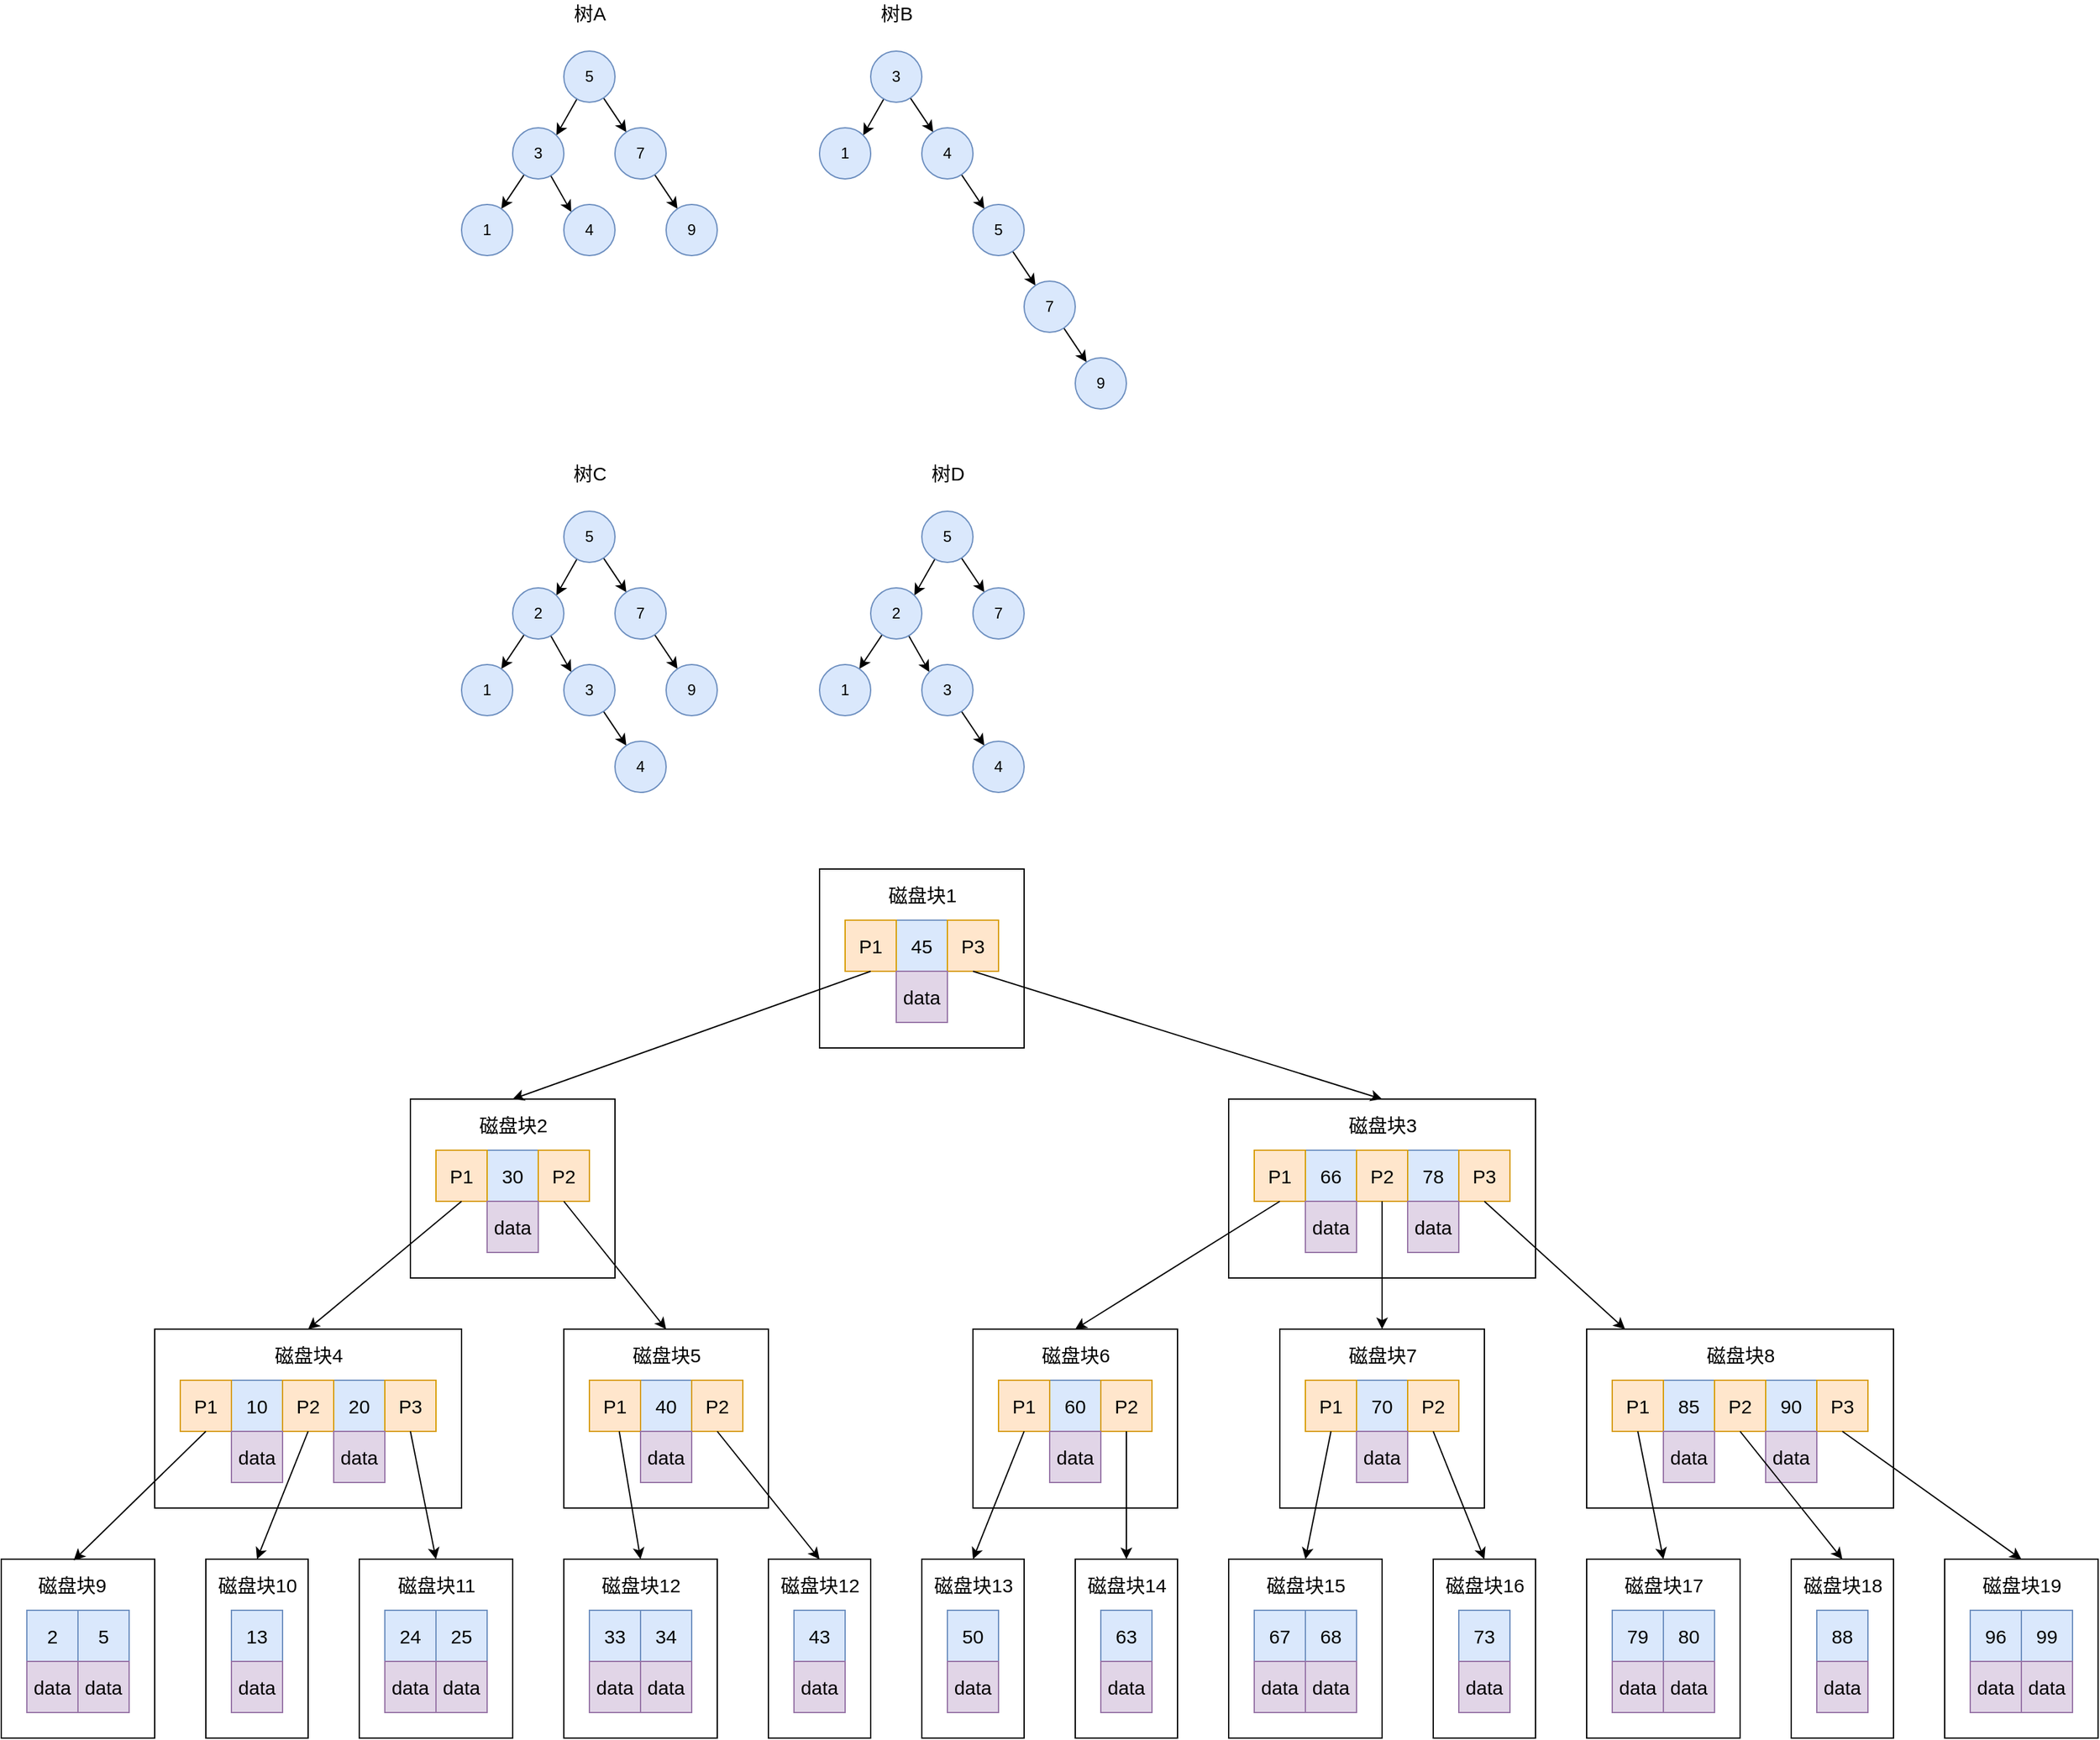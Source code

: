 <mxfile version="19.0.0" type="github">
  <diagram id="R_80vvvkc3iU0kmPE42c" name="Page-1">
    <mxGraphModel dx="2483" dy="781" grid="1" gridSize="10" guides="1" tooltips="1" connect="1" arrows="1" fold="1" page="1" pageScale="1" pageWidth="1000" pageHeight="1000" math="0" shadow="0">
      <root>
        <mxCell id="0" />
        <mxCell id="1" parent="0" />
        <mxCell id="Pf0RHAEw8RVajDY7MxNQ-4" style="rounded=0;orthogonalLoop=1;jettySize=auto;html=1;entryX=1;entryY=0;entryDx=0;entryDy=0;" edge="1" parent="1" source="Pf0RHAEw8RVajDY7MxNQ-1" target="Pf0RHAEw8RVajDY7MxNQ-2">
          <mxGeometry relative="1" as="geometry" />
        </mxCell>
        <mxCell id="Pf0RHAEw8RVajDY7MxNQ-5" style="edgeStyle=none;rounded=0;orthogonalLoop=1;jettySize=auto;html=1;" edge="1" parent="1" source="Pf0RHAEw8RVajDY7MxNQ-1" target="Pf0RHAEw8RVajDY7MxNQ-3">
          <mxGeometry relative="1" as="geometry" />
        </mxCell>
        <mxCell id="Pf0RHAEw8RVajDY7MxNQ-1" value="5" style="ellipse;whiteSpace=wrap;html=1;aspect=fixed;fillColor=#dae8fc;strokeColor=#6c8ebf;" vertex="1" parent="1">
          <mxGeometry x="240" y="120" width="40" height="40" as="geometry" />
        </mxCell>
        <mxCell id="Pf0RHAEw8RVajDY7MxNQ-9" style="edgeStyle=none;rounded=0;orthogonalLoop=1;jettySize=auto;html=1;" edge="1" parent="1" source="Pf0RHAEw8RVajDY7MxNQ-2" target="Pf0RHAEw8RVajDY7MxNQ-6">
          <mxGeometry relative="1" as="geometry" />
        </mxCell>
        <mxCell id="Pf0RHAEw8RVajDY7MxNQ-10" style="edgeStyle=none;rounded=0;orthogonalLoop=1;jettySize=auto;html=1;entryX=0;entryY=0;entryDx=0;entryDy=0;" edge="1" parent="1" source="Pf0RHAEw8RVajDY7MxNQ-2" target="Pf0RHAEw8RVajDY7MxNQ-7">
          <mxGeometry relative="1" as="geometry" />
        </mxCell>
        <mxCell id="Pf0RHAEw8RVajDY7MxNQ-2" value="3" style="ellipse;whiteSpace=wrap;html=1;aspect=fixed;fillColor=#dae8fc;strokeColor=#6c8ebf;" vertex="1" parent="1">
          <mxGeometry x="200" y="180" width="40" height="40" as="geometry" />
        </mxCell>
        <mxCell id="Pf0RHAEw8RVajDY7MxNQ-11" style="edgeStyle=none;rounded=0;orthogonalLoop=1;jettySize=auto;html=1;" edge="1" parent="1" source="Pf0RHAEw8RVajDY7MxNQ-3" target="Pf0RHAEw8RVajDY7MxNQ-8">
          <mxGeometry relative="1" as="geometry" />
        </mxCell>
        <mxCell id="Pf0RHAEw8RVajDY7MxNQ-3" value="7" style="ellipse;whiteSpace=wrap;html=1;aspect=fixed;fillColor=#dae8fc;strokeColor=#6c8ebf;" vertex="1" parent="1">
          <mxGeometry x="280" y="180" width="40" height="40" as="geometry" />
        </mxCell>
        <mxCell id="Pf0RHAEw8RVajDY7MxNQ-6" value="1" style="ellipse;whiteSpace=wrap;html=1;aspect=fixed;fillColor=#dae8fc;strokeColor=#6c8ebf;" vertex="1" parent="1">
          <mxGeometry x="160" y="240" width="40" height="40" as="geometry" />
        </mxCell>
        <mxCell id="Pf0RHAEw8RVajDY7MxNQ-7" value="4" style="ellipse;whiteSpace=wrap;html=1;aspect=fixed;fillColor=#dae8fc;strokeColor=#6c8ebf;" vertex="1" parent="1">
          <mxGeometry x="240" y="240" width="40" height="40" as="geometry" />
        </mxCell>
        <mxCell id="Pf0RHAEw8RVajDY7MxNQ-8" value="9" style="ellipse;whiteSpace=wrap;html=1;aspect=fixed;fillColor=#dae8fc;strokeColor=#6c8ebf;" vertex="1" parent="1">
          <mxGeometry x="320" y="240" width="40" height="40" as="geometry" />
        </mxCell>
        <mxCell id="Pf0RHAEw8RVajDY7MxNQ-12" style="rounded=0;orthogonalLoop=1;jettySize=auto;html=1;entryX=1;entryY=0;entryDx=0;entryDy=0;" edge="1" parent="1" source="Pf0RHAEw8RVajDY7MxNQ-14" target="Pf0RHAEw8RVajDY7MxNQ-17">
          <mxGeometry relative="1" as="geometry" />
        </mxCell>
        <mxCell id="Pf0RHAEw8RVajDY7MxNQ-13" style="edgeStyle=none;rounded=0;orthogonalLoop=1;jettySize=auto;html=1;" edge="1" parent="1" source="Pf0RHAEw8RVajDY7MxNQ-14" target="Pf0RHAEw8RVajDY7MxNQ-19">
          <mxGeometry relative="1" as="geometry" />
        </mxCell>
        <mxCell id="Pf0RHAEw8RVajDY7MxNQ-14" value="3" style="ellipse;whiteSpace=wrap;html=1;aspect=fixed;fillColor=#dae8fc;strokeColor=#6c8ebf;" vertex="1" parent="1">
          <mxGeometry x="480" y="120" width="40" height="40" as="geometry" />
        </mxCell>
        <mxCell id="Pf0RHAEw8RVajDY7MxNQ-17" value="1" style="ellipse;whiteSpace=wrap;html=1;aspect=fixed;fillColor=#dae8fc;strokeColor=#6c8ebf;" vertex="1" parent="1">
          <mxGeometry x="440" y="180" width="40" height="40" as="geometry" />
        </mxCell>
        <mxCell id="Pf0RHAEw8RVajDY7MxNQ-18" style="edgeStyle=none;rounded=0;orthogonalLoop=1;jettySize=auto;html=1;" edge="1" parent="1" source="Pf0RHAEw8RVajDY7MxNQ-19" target="Pf0RHAEw8RVajDY7MxNQ-22">
          <mxGeometry relative="1" as="geometry" />
        </mxCell>
        <mxCell id="Pf0RHAEw8RVajDY7MxNQ-19" value="4" style="ellipse;whiteSpace=wrap;html=1;aspect=fixed;fillColor=#dae8fc;strokeColor=#6c8ebf;" vertex="1" parent="1">
          <mxGeometry x="520" y="180" width="40" height="40" as="geometry" />
        </mxCell>
        <mxCell id="Pf0RHAEw8RVajDY7MxNQ-24" style="edgeStyle=none;rounded=0;orthogonalLoop=1;jettySize=auto;html=1;" edge="1" parent="1" source="Pf0RHAEw8RVajDY7MxNQ-22" target="Pf0RHAEw8RVajDY7MxNQ-23">
          <mxGeometry relative="1" as="geometry" />
        </mxCell>
        <mxCell id="Pf0RHAEw8RVajDY7MxNQ-22" value="5" style="ellipse;whiteSpace=wrap;html=1;aspect=fixed;fillColor=#dae8fc;strokeColor=#6c8ebf;" vertex="1" parent="1">
          <mxGeometry x="560" y="240" width="40" height="40" as="geometry" />
        </mxCell>
        <mxCell id="Pf0RHAEw8RVajDY7MxNQ-28" style="edgeStyle=none;rounded=0;orthogonalLoop=1;jettySize=auto;html=1;fontSize=15;" edge="1" parent="1" source="Pf0RHAEw8RVajDY7MxNQ-23" target="Pf0RHAEw8RVajDY7MxNQ-27">
          <mxGeometry relative="1" as="geometry" />
        </mxCell>
        <mxCell id="Pf0RHAEw8RVajDY7MxNQ-23" value="7" style="ellipse;whiteSpace=wrap;html=1;aspect=fixed;fillColor=#dae8fc;strokeColor=#6c8ebf;" vertex="1" parent="1">
          <mxGeometry x="600" y="300" width="40" height="40" as="geometry" />
        </mxCell>
        <mxCell id="Pf0RHAEw8RVajDY7MxNQ-25" value="树A" style="text;html=1;align=center;verticalAlign=middle;resizable=0;points=[];autosize=1;strokeColor=none;fillColor=none;fontSize=15;" vertex="1" parent="1">
          <mxGeometry x="240" y="80" width="40" height="20" as="geometry" />
        </mxCell>
        <mxCell id="Pf0RHAEw8RVajDY7MxNQ-26" value="树B" style="text;html=1;align=center;verticalAlign=middle;resizable=0;points=[];autosize=1;strokeColor=none;fillColor=none;fontSize=15;" vertex="1" parent="1">
          <mxGeometry x="480" y="80" width="40" height="20" as="geometry" />
        </mxCell>
        <mxCell id="Pf0RHAEw8RVajDY7MxNQ-27" value="9" style="ellipse;whiteSpace=wrap;html=1;aspect=fixed;fillColor=#dae8fc;strokeColor=#6c8ebf;" vertex="1" parent="1">
          <mxGeometry x="640" y="360" width="40" height="40" as="geometry" />
        </mxCell>
        <mxCell id="Pf0RHAEw8RVajDY7MxNQ-29" style="rounded=0;orthogonalLoop=1;jettySize=auto;html=1;entryX=1;entryY=0;entryDx=0;entryDy=0;" edge="1" parent="1" source="Pf0RHAEw8RVajDY7MxNQ-31" target="Pf0RHAEw8RVajDY7MxNQ-34">
          <mxGeometry relative="1" as="geometry" />
        </mxCell>
        <mxCell id="Pf0RHAEw8RVajDY7MxNQ-30" style="edgeStyle=none;rounded=0;orthogonalLoop=1;jettySize=auto;html=1;" edge="1" parent="1" source="Pf0RHAEw8RVajDY7MxNQ-31" target="Pf0RHAEw8RVajDY7MxNQ-36">
          <mxGeometry relative="1" as="geometry" />
        </mxCell>
        <mxCell id="Pf0RHAEw8RVajDY7MxNQ-31" value="5" style="ellipse;whiteSpace=wrap;html=1;aspect=fixed;fillColor=#dae8fc;strokeColor=#6c8ebf;" vertex="1" parent="1">
          <mxGeometry x="240" y="480" width="40" height="40" as="geometry" />
        </mxCell>
        <mxCell id="Pf0RHAEw8RVajDY7MxNQ-32" style="edgeStyle=none;rounded=0;orthogonalLoop=1;jettySize=auto;html=1;" edge="1" parent="1" source="Pf0RHAEw8RVajDY7MxNQ-34" target="Pf0RHAEw8RVajDY7MxNQ-37">
          <mxGeometry relative="1" as="geometry" />
        </mxCell>
        <mxCell id="Pf0RHAEw8RVajDY7MxNQ-33" style="edgeStyle=none;rounded=0;orthogonalLoop=1;jettySize=auto;html=1;entryX=0;entryY=0;entryDx=0;entryDy=0;" edge="1" parent="1" source="Pf0RHAEw8RVajDY7MxNQ-34" target="Pf0RHAEw8RVajDY7MxNQ-38">
          <mxGeometry relative="1" as="geometry" />
        </mxCell>
        <mxCell id="Pf0RHAEw8RVajDY7MxNQ-34" value="2" style="ellipse;whiteSpace=wrap;html=1;aspect=fixed;fillColor=#dae8fc;strokeColor=#6c8ebf;" vertex="1" parent="1">
          <mxGeometry x="200" y="540" width="40" height="40" as="geometry" />
        </mxCell>
        <mxCell id="Pf0RHAEw8RVajDY7MxNQ-35" style="edgeStyle=none;rounded=0;orthogonalLoop=1;jettySize=auto;html=1;" edge="1" parent="1" source="Pf0RHAEw8RVajDY7MxNQ-36" target="Pf0RHAEw8RVajDY7MxNQ-39">
          <mxGeometry relative="1" as="geometry" />
        </mxCell>
        <mxCell id="Pf0RHAEw8RVajDY7MxNQ-36" value="7" style="ellipse;whiteSpace=wrap;html=1;aspect=fixed;fillColor=#dae8fc;strokeColor=#6c8ebf;" vertex="1" parent="1">
          <mxGeometry x="280" y="540" width="40" height="40" as="geometry" />
        </mxCell>
        <mxCell id="Pf0RHAEw8RVajDY7MxNQ-37" value="1" style="ellipse;whiteSpace=wrap;html=1;aspect=fixed;fillColor=#dae8fc;strokeColor=#6c8ebf;" vertex="1" parent="1">
          <mxGeometry x="160" y="600" width="40" height="40" as="geometry" />
        </mxCell>
        <mxCell id="Pf0RHAEw8RVajDY7MxNQ-42" style="edgeStyle=none;rounded=0;orthogonalLoop=1;jettySize=auto;html=1;fontSize=15;" edge="1" parent="1" source="Pf0RHAEw8RVajDY7MxNQ-38" target="Pf0RHAEw8RVajDY7MxNQ-41">
          <mxGeometry relative="1" as="geometry" />
        </mxCell>
        <mxCell id="Pf0RHAEw8RVajDY7MxNQ-38" value="3" style="ellipse;whiteSpace=wrap;html=1;aspect=fixed;fillColor=#dae8fc;strokeColor=#6c8ebf;" vertex="1" parent="1">
          <mxGeometry x="240" y="600" width="40" height="40" as="geometry" />
        </mxCell>
        <mxCell id="Pf0RHAEw8RVajDY7MxNQ-39" value="9" style="ellipse;whiteSpace=wrap;html=1;aspect=fixed;fillColor=#dae8fc;strokeColor=#6c8ebf;" vertex="1" parent="1">
          <mxGeometry x="320" y="600" width="40" height="40" as="geometry" />
        </mxCell>
        <mxCell id="Pf0RHAEw8RVajDY7MxNQ-40" value="树C" style="text;html=1;align=center;verticalAlign=middle;resizable=0;points=[];autosize=1;strokeColor=none;fillColor=none;fontSize=15;" vertex="1" parent="1">
          <mxGeometry x="240" y="440" width="40" height="20" as="geometry" />
        </mxCell>
        <mxCell id="Pf0RHAEw8RVajDY7MxNQ-41" value="4" style="ellipse;whiteSpace=wrap;html=1;aspect=fixed;fillColor=#dae8fc;strokeColor=#6c8ebf;" vertex="1" parent="1">
          <mxGeometry x="280" y="660" width="40" height="40" as="geometry" />
        </mxCell>
        <mxCell id="Pf0RHAEw8RVajDY7MxNQ-43" style="rounded=0;orthogonalLoop=1;jettySize=auto;html=1;entryX=1;entryY=0;entryDx=0;entryDy=0;" edge="1" parent="1" source="Pf0RHAEw8RVajDY7MxNQ-45" target="Pf0RHAEw8RVajDY7MxNQ-48">
          <mxGeometry relative="1" as="geometry" />
        </mxCell>
        <mxCell id="Pf0RHAEw8RVajDY7MxNQ-44" style="edgeStyle=none;rounded=0;orthogonalLoop=1;jettySize=auto;html=1;" edge="1" parent="1" source="Pf0RHAEw8RVajDY7MxNQ-45" target="Pf0RHAEw8RVajDY7MxNQ-50">
          <mxGeometry relative="1" as="geometry" />
        </mxCell>
        <mxCell id="Pf0RHAEw8RVajDY7MxNQ-45" value="5" style="ellipse;whiteSpace=wrap;html=1;aspect=fixed;fillColor=#dae8fc;strokeColor=#6c8ebf;" vertex="1" parent="1">
          <mxGeometry x="520" y="480" width="40" height="40" as="geometry" />
        </mxCell>
        <mxCell id="Pf0RHAEw8RVajDY7MxNQ-46" style="edgeStyle=none;rounded=0;orthogonalLoop=1;jettySize=auto;html=1;" edge="1" parent="1" source="Pf0RHAEw8RVajDY7MxNQ-48" target="Pf0RHAEw8RVajDY7MxNQ-51">
          <mxGeometry relative="1" as="geometry" />
        </mxCell>
        <mxCell id="Pf0RHAEw8RVajDY7MxNQ-47" style="edgeStyle=none;rounded=0;orthogonalLoop=1;jettySize=auto;html=1;entryX=0;entryY=0;entryDx=0;entryDy=0;" edge="1" parent="1" source="Pf0RHAEw8RVajDY7MxNQ-48" target="Pf0RHAEw8RVajDY7MxNQ-53">
          <mxGeometry relative="1" as="geometry" />
        </mxCell>
        <mxCell id="Pf0RHAEw8RVajDY7MxNQ-48" value="2" style="ellipse;whiteSpace=wrap;html=1;aspect=fixed;fillColor=#dae8fc;strokeColor=#6c8ebf;" vertex="1" parent="1">
          <mxGeometry x="480" y="540" width="40" height="40" as="geometry" />
        </mxCell>
        <mxCell id="Pf0RHAEw8RVajDY7MxNQ-50" value="7" style="ellipse;whiteSpace=wrap;html=1;aspect=fixed;fillColor=#dae8fc;strokeColor=#6c8ebf;" vertex="1" parent="1">
          <mxGeometry x="560" y="540" width="40" height="40" as="geometry" />
        </mxCell>
        <mxCell id="Pf0RHAEw8RVajDY7MxNQ-51" value="1" style="ellipse;whiteSpace=wrap;html=1;aspect=fixed;fillColor=#dae8fc;strokeColor=#6c8ebf;" vertex="1" parent="1">
          <mxGeometry x="440" y="600" width="40" height="40" as="geometry" />
        </mxCell>
        <mxCell id="Pf0RHAEw8RVajDY7MxNQ-52" style="edgeStyle=none;rounded=0;orthogonalLoop=1;jettySize=auto;html=1;fontSize=15;" edge="1" parent="1" source="Pf0RHAEw8RVajDY7MxNQ-53" target="Pf0RHAEw8RVajDY7MxNQ-56">
          <mxGeometry relative="1" as="geometry" />
        </mxCell>
        <mxCell id="Pf0RHAEw8RVajDY7MxNQ-53" value="3" style="ellipse;whiteSpace=wrap;html=1;aspect=fixed;fillColor=#dae8fc;strokeColor=#6c8ebf;" vertex="1" parent="1">
          <mxGeometry x="520" y="600" width="40" height="40" as="geometry" />
        </mxCell>
        <mxCell id="Pf0RHAEw8RVajDY7MxNQ-55" value="树D" style="text;html=1;align=center;verticalAlign=middle;resizable=0;points=[];autosize=1;strokeColor=none;fillColor=none;fontSize=15;" vertex="1" parent="1">
          <mxGeometry x="520" y="440" width="40" height="20" as="geometry" />
        </mxCell>
        <mxCell id="Pf0RHAEw8RVajDY7MxNQ-56" value="4" style="ellipse;whiteSpace=wrap;html=1;aspect=fixed;fillColor=#dae8fc;strokeColor=#6c8ebf;" vertex="1" parent="1">
          <mxGeometry x="560" y="660" width="40" height="40" as="geometry" />
        </mxCell>
        <mxCell id="Pf0RHAEw8RVajDY7MxNQ-81" value="" style="group" vertex="1" connectable="0" parent="1">
          <mxGeometry x="760" y="940" width="240" height="140" as="geometry" />
        </mxCell>
        <mxCell id="Pf0RHAEw8RVajDY7MxNQ-82" value="" style="rounded=0;whiteSpace=wrap;html=1;fontSize=15;" vertex="1" parent="Pf0RHAEw8RVajDY7MxNQ-81">
          <mxGeometry width="240" height="140" as="geometry" />
        </mxCell>
        <mxCell id="Pf0RHAEw8RVajDY7MxNQ-83" value="" style="rounded=0;whiteSpace=wrap;html=1;fontSize=15;" vertex="1" parent="Pf0RHAEw8RVajDY7MxNQ-81">
          <mxGeometry x="20" y="40" width="40" height="40" as="geometry" />
        </mxCell>
        <mxCell id="Pf0RHAEw8RVajDY7MxNQ-84" value="66" style="rounded=0;whiteSpace=wrap;html=1;fontSize=15;fillColor=#dae8fc;strokeColor=#6c8ebf;" vertex="1" parent="Pf0RHAEw8RVajDY7MxNQ-81">
          <mxGeometry x="60" y="40" width="40" height="40" as="geometry" />
        </mxCell>
        <mxCell id="Pf0RHAEw8RVajDY7MxNQ-85" value="" style="rounded=0;whiteSpace=wrap;html=1;fontSize=15;" vertex="1" parent="Pf0RHAEw8RVajDY7MxNQ-81">
          <mxGeometry x="100" y="40" width="40" height="40" as="geometry" />
        </mxCell>
        <mxCell id="Pf0RHAEw8RVajDY7MxNQ-86" value="78" style="rounded=0;whiteSpace=wrap;html=1;fontSize=15;fillColor=#dae8fc;strokeColor=#6c8ebf;" vertex="1" parent="Pf0RHAEw8RVajDY7MxNQ-81">
          <mxGeometry x="140" y="40" width="40" height="40" as="geometry" />
        </mxCell>
        <mxCell id="Pf0RHAEw8RVajDY7MxNQ-87" value="P3" style="rounded=0;whiteSpace=wrap;html=1;fontSize=15;fillColor=#ffe6cc;strokeColor=#d79b00;" vertex="1" parent="Pf0RHAEw8RVajDY7MxNQ-81">
          <mxGeometry x="180" y="40" width="40" height="40" as="geometry" />
        </mxCell>
        <mxCell id="Pf0RHAEw8RVajDY7MxNQ-88" value="P1" style="rounded=0;whiteSpace=wrap;html=1;fontSize=15;fillColor=#ffe6cc;strokeColor=#d79b00;" vertex="1" parent="Pf0RHAEw8RVajDY7MxNQ-81">
          <mxGeometry x="20" y="40" width="40" height="40" as="geometry" />
        </mxCell>
        <mxCell id="Pf0RHAEw8RVajDY7MxNQ-89" value="P2" style="rounded=0;whiteSpace=wrap;html=1;fontSize=15;fillColor=#ffe6cc;strokeColor=#d79b00;" vertex="1" parent="Pf0RHAEw8RVajDY7MxNQ-81">
          <mxGeometry x="100" y="40" width="40" height="40" as="geometry" />
        </mxCell>
        <mxCell id="Pf0RHAEw8RVajDY7MxNQ-90" value="data" style="rounded=0;whiteSpace=wrap;html=1;fontSize=15;fillColor=#e1d5e7;strokeColor=#9673a6;" vertex="1" parent="Pf0RHAEw8RVajDY7MxNQ-81">
          <mxGeometry x="140" y="80" width="40" height="40" as="geometry" />
        </mxCell>
        <mxCell id="Pf0RHAEw8RVajDY7MxNQ-91" value="data" style="rounded=0;whiteSpace=wrap;html=1;fontSize=15;fillColor=#e1d5e7;strokeColor=#9673a6;" vertex="1" parent="Pf0RHAEw8RVajDY7MxNQ-81">
          <mxGeometry x="60" y="80" width="40" height="40" as="geometry" />
        </mxCell>
        <mxCell id="Pf0RHAEw8RVajDY7MxNQ-92" value="磁盘块3" style="text;html=1;align=center;verticalAlign=middle;resizable=0;points=[];autosize=1;strokeColor=none;fillColor=none;fontSize=15;" vertex="1" parent="Pf0RHAEw8RVajDY7MxNQ-81">
          <mxGeometry x="85" y="10" width="70" height="20" as="geometry" />
        </mxCell>
        <mxCell id="Pf0RHAEw8RVajDY7MxNQ-95" value="" style="group" vertex="1" connectable="0" parent="1">
          <mxGeometry x="120" y="940" width="160" height="140" as="geometry" />
        </mxCell>
        <mxCell id="Pf0RHAEw8RVajDY7MxNQ-70" value="" style="rounded=0;whiteSpace=wrap;html=1;fontSize=15;" vertex="1" parent="Pf0RHAEw8RVajDY7MxNQ-95">
          <mxGeometry width="160" height="140" as="geometry" />
        </mxCell>
        <mxCell id="Pf0RHAEw8RVajDY7MxNQ-71" value="" style="rounded=0;whiteSpace=wrap;html=1;fontSize=15;" vertex="1" parent="Pf0RHAEw8RVajDY7MxNQ-95">
          <mxGeometry x="20" y="40" width="40" height="40" as="geometry" />
        </mxCell>
        <mxCell id="Pf0RHAEw8RVajDY7MxNQ-72" value="30" style="rounded=0;whiteSpace=wrap;html=1;fontSize=15;fillColor=#dae8fc;strokeColor=#6c8ebf;" vertex="1" parent="Pf0RHAEw8RVajDY7MxNQ-95">
          <mxGeometry x="60" y="40" width="40" height="40" as="geometry" />
        </mxCell>
        <mxCell id="Pf0RHAEw8RVajDY7MxNQ-73" value="" style="rounded=0;whiteSpace=wrap;html=1;fontSize=15;" vertex="1" parent="Pf0RHAEw8RVajDY7MxNQ-95">
          <mxGeometry x="100" y="40" width="40" height="40" as="geometry" />
        </mxCell>
        <mxCell id="Pf0RHAEw8RVajDY7MxNQ-76" value="P1" style="rounded=0;whiteSpace=wrap;html=1;fontSize=15;fillColor=#ffe6cc;strokeColor=#d79b00;" vertex="1" parent="Pf0RHAEw8RVajDY7MxNQ-95">
          <mxGeometry x="20" y="40" width="40" height="40" as="geometry" />
        </mxCell>
        <mxCell id="Pf0RHAEw8RVajDY7MxNQ-77" value="P2" style="rounded=0;whiteSpace=wrap;html=1;fontSize=15;fillColor=#ffe6cc;strokeColor=#d79b00;" vertex="1" parent="Pf0RHAEw8RVajDY7MxNQ-95">
          <mxGeometry x="100" y="40" width="40" height="40" as="geometry" />
        </mxCell>
        <mxCell id="Pf0RHAEw8RVajDY7MxNQ-79" value="data" style="rounded=0;whiteSpace=wrap;html=1;fontSize=15;fillColor=#e1d5e7;strokeColor=#9673a6;" vertex="1" parent="Pf0RHAEw8RVajDY7MxNQ-95">
          <mxGeometry x="60" y="80" width="40" height="40" as="geometry" />
        </mxCell>
        <mxCell id="Pf0RHAEw8RVajDY7MxNQ-80" value="磁盘块2" style="text;html=1;align=center;verticalAlign=middle;resizable=0;points=[];autosize=1;strokeColor=none;fillColor=none;fontSize=15;" vertex="1" parent="Pf0RHAEw8RVajDY7MxNQ-95">
          <mxGeometry x="45" y="10" width="70" height="20" as="geometry" />
        </mxCell>
        <mxCell id="Pf0RHAEw8RVajDY7MxNQ-96" value="" style="group" vertex="1" connectable="0" parent="1">
          <mxGeometry x="-80" y="1120" width="240" height="140" as="geometry" />
        </mxCell>
        <mxCell id="Pf0RHAEw8RVajDY7MxNQ-97" value="" style="rounded=0;whiteSpace=wrap;html=1;fontSize=15;" vertex="1" parent="Pf0RHAEw8RVajDY7MxNQ-96">
          <mxGeometry width="240" height="140" as="geometry" />
        </mxCell>
        <mxCell id="Pf0RHAEw8RVajDY7MxNQ-98" value="" style="rounded=0;whiteSpace=wrap;html=1;fontSize=15;" vertex="1" parent="Pf0RHAEw8RVajDY7MxNQ-96">
          <mxGeometry x="20" y="40" width="40" height="40" as="geometry" />
        </mxCell>
        <mxCell id="Pf0RHAEw8RVajDY7MxNQ-99" value="10" style="rounded=0;whiteSpace=wrap;html=1;fontSize=15;fillColor=#dae8fc;strokeColor=#6c8ebf;" vertex="1" parent="Pf0RHAEw8RVajDY7MxNQ-96">
          <mxGeometry x="60" y="40" width="40" height="40" as="geometry" />
        </mxCell>
        <mxCell id="Pf0RHAEw8RVajDY7MxNQ-100" value="" style="rounded=0;whiteSpace=wrap;html=1;fontSize=15;" vertex="1" parent="Pf0RHAEw8RVajDY7MxNQ-96">
          <mxGeometry x="100" y="40" width="40" height="40" as="geometry" />
        </mxCell>
        <mxCell id="Pf0RHAEw8RVajDY7MxNQ-101" value="20" style="rounded=0;whiteSpace=wrap;html=1;fontSize=15;fillColor=#dae8fc;strokeColor=#6c8ebf;" vertex="1" parent="Pf0RHAEw8RVajDY7MxNQ-96">
          <mxGeometry x="140" y="40" width="40" height="40" as="geometry" />
        </mxCell>
        <mxCell id="Pf0RHAEw8RVajDY7MxNQ-102" value="P3" style="rounded=0;whiteSpace=wrap;html=1;fontSize=15;fillColor=#ffe6cc;strokeColor=#d79b00;" vertex="1" parent="Pf0RHAEw8RVajDY7MxNQ-96">
          <mxGeometry x="180" y="40" width="40" height="40" as="geometry" />
        </mxCell>
        <mxCell id="Pf0RHAEw8RVajDY7MxNQ-103" value="P1" style="rounded=0;whiteSpace=wrap;html=1;fontSize=15;fillColor=#ffe6cc;strokeColor=#d79b00;" vertex="1" parent="Pf0RHAEw8RVajDY7MxNQ-96">
          <mxGeometry x="20" y="40" width="40" height="40" as="geometry" />
        </mxCell>
        <mxCell id="Pf0RHAEw8RVajDY7MxNQ-104" value="P2" style="rounded=0;whiteSpace=wrap;html=1;fontSize=15;fillColor=#ffe6cc;strokeColor=#d79b00;" vertex="1" parent="Pf0RHAEw8RVajDY7MxNQ-96">
          <mxGeometry x="100" y="40" width="40" height="40" as="geometry" />
        </mxCell>
        <mxCell id="Pf0RHAEw8RVajDY7MxNQ-105" value="data" style="rounded=0;whiteSpace=wrap;html=1;fontSize=15;fillColor=#e1d5e7;strokeColor=#9673a6;" vertex="1" parent="Pf0RHAEw8RVajDY7MxNQ-96">
          <mxGeometry x="140" y="80" width="40" height="40" as="geometry" />
        </mxCell>
        <mxCell id="Pf0RHAEw8RVajDY7MxNQ-106" value="data" style="rounded=0;whiteSpace=wrap;html=1;fontSize=15;fillColor=#e1d5e7;strokeColor=#9673a6;" vertex="1" parent="Pf0RHAEw8RVajDY7MxNQ-96">
          <mxGeometry x="60" y="80" width="40" height="40" as="geometry" />
        </mxCell>
        <mxCell id="Pf0RHAEw8RVajDY7MxNQ-107" value="磁盘块4" style="text;html=1;align=center;verticalAlign=middle;resizable=0;points=[];autosize=1;strokeColor=none;fillColor=none;fontSize=15;" vertex="1" parent="Pf0RHAEw8RVajDY7MxNQ-96">
          <mxGeometry x="85" y="10" width="70" height="20" as="geometry" />
        </mxCell>
        <mxCell id="Pf0RHAEw8RVajDY7MxNQ-108" style="edgeStyle=none;rounded=0;orthogonalLoop=1;jettySize=auto;html=1;entryX=0.5;entryY=0;entryDx=0;entryDy=0;fontSize=15;exitX=0.5;exitY=1;exitDx=0;exitDy=0;" edge="1" parent="1" source="Pf0RHAEw8RVajDY7MxNQ-76" target="Pf0RHAEw8RVajDY7MxNQ-97">
          <mxGeometry relative="1" as="geometry" />
        </mxCell>
        <mxCell id="Pf0RHAEw8RVajDY7MxNQ-109" value="" style="group" vertex="1" connectable="0" parent="1">
          <mxGeometry x="240" y="1120" width="160" height="140" as="geometry" />
        </mxCell>
        <mxCell id="Pf0RHAEw8RVajDY7MxNQ-110" value="" style="rounded=0;whiteSpace=wrap;html=1;fontSize=15;" vertex="1" parent="Pf0RHAEw8RVajDY7MxNQ-109">
          <mxGeometry width="160" height="140" as="geometry" />
        </mxCell>
        <mxCell id="Pf0RHAEw8RVajDY7MxNQ-111" value="" style="rounded=0;whiteSpace=wrap;html=1;fontSize=15;" vertex="1" parent="Pf0RHAEw8RVajDY7MxNQ-109">
          <mxGeometry x="20" y="40" width="40" height="40" as="geometry" />
        </mxCell>
        <mxCell id="Pf0RHAEw8RVajDY7MxNQ-112" value="40" style="rounded=0;whiteSpace=wrap;html=1;fontSize=15;fillColor=#dae8fc;strokeColor=#6c8ebf;" vertex="1" parent="Pf0RHAEw8RVajDY7MxNQ-109">
          <mxGeometry x="60" y="40" width="40" height="40" as="geometry" />
        </mxCell>
        <mxCell id="Pf0RHAEw8RVajDY7MxNQ-113" value="" style="rounded=0;whiteSpace=wrap;html=1;fontSize=15;" vertex="1" parent="Pf0RHAEw8RVajDY7MxNQ-109">
          <mxGeometry x="100" y="40" width="40" height="40" as="geometry" />
        </mxCell>
        <mxCell id="Pf0RHAEw8RVajDY7MxNQ-114" value="P1" style="rounded=0;whiteSpace=wrap;html=1;fontSize=15;fillColor=#ffe6cc;strokeColor=#d79b00;" vertex="1" parent="Pf0RHAEw8RVajDY7MxNQ-109">
          <mxGeometry x="20" y="40" width="40" height="40" as="geometry" />
        </mxCell>
        <mxCell id="Pf0RHAEw8RVajDY7MxNQ-115" value="P2" style="rounded=0;whiteSpace=wrap;html=1;fontSize=15;fillColor=#ffe6cc;strokeColor=#d79b00;" vertex="1" parent="Pf0RHAEw8RVajDY7MxNQ-109">
          <mxGeometry x="100" y="40" width="40" height="40" as="geometry" />
        </mxCell>
        <mxCell id="Pf0RHAEw8RVajDY7MxNQ-116" value="data" style="rounded=0;whiteSpace=wrap;html=1;fontSize=15;fillColor=#e1d5e7;strokeColor=#9673a6;" vertex="1" parent="Pf0RHAEw8RVajDY7MxNQ-109">
          <mxGeometry x="60" y="80" width="40" height="40" as="geometry" />
        </mxCell>
        <mxCell id="Pf0RHAEw8RVajDY7MxNQ-117" value="磁盘块5" style="text;html=1;align=center;verticalAlign=middle;resizable=0;points=[];autosize=1;strokeColor=none;fillColor=none;fontSize=15;" vertex="1" parent="Pf0RHAEw8RVajDY7MxNQ-109">
          <mxGeometry x="45" y="10" width="70" height="20" as="geometry" />
        </mxCell>
        <mxCell id="Pf0RHAEw8RVajDY7MxNQ-118" style="edgeStyle=none;rounded=0;orthogonalLoop=1;jettySize=auto;html=1;entryX=0.5;entryY=0;entryDx=0;entryDy=0;fontSize=15;exitX=0.5;exitY=1;exitDx=0;exitDy=0;" edge="1" parent="1" source="Pf0RHAEw8RVajDY7MxNQ-77" target="Pf0RHAEw8RVajDY7MxNQ-110">
          <mxGeometry relative="1" as="geometry" />
        </mxCell>
        <mxCell id="Pf0RHAEw8RVajDY7MxNQ-139" value="" style="group" vertex="1" connectable="0" parent="1">
          <mxGeometry x="-40" y="1300" width="80" height="140" as="geometry" />
        </mxCell>
        <mxCell id="Pf0RHAEw8RVajDY7MxNQ-129" value="" style="rounded=0;whiteSpace=wrap;html=1;fontSize=15;" vertex="1" parent="Pf0RHAEw8RVajDY7MxNQ-139">
          <mxGeometry width="80" height="140" as="geometry" />
        </mxCell>
        <mxCell id="Pf0RHAEw8RVajDY7MxNQ-131" value="13" style="rounded=0;whiteSpace=wrap;html=1;fontSize=15;fillColor=#dae8fc;strokeColor=#6c8ebf;" vertex="1" parent="Pf0RHAEw8RVajDY7MxNQ-139">
          <mxGeometry x="20" y="40" width="40" height="40" as="geometry" />
        </mxCell>
        <mxCell id="Pf0RHAEw8RVajDY7MxNQ-135" value="data" style="rounded=0;whiteSpace=wrap;html=1;fontSize=15;fillColor=#e1d5e7;strokeColor=#9673a6;" vertex="1" parent="Pf0RHAEw8RVajDY7MxNQ-139">
          <mxGeometry x="20" y="80" width="40" height="40" as="geometry" />
        </mxCell>
        <mxCell id="Pf0RHAEw8RVajDY7MxNQ-136" value="磁盘块10" style="text;html=1;align=center;verticalAlign=middle;resizable=0;points=[];autosize=1;strokeColor=none;fillColor=none;fontSize=15;" vertex="1" parent="Pf0RHAEw8RVajDY7MxNQ-139">
          <mxGeometry y="10" width="80" height="20" as="geometry" />
        </mxCell>
        <mxCell id="Pf0RHAEw8RVajDY7MxNQ-140" value="" style="group" vertex="1" connectable="0" parent="1">
          <mxGeometry x="-200" y="1300" width="120" height="140" as="geometry" />
        </mxCell>
        <mxCell id="Pf0RHAEw8RVajDY7MxNQ-120" value="" style="rounded=0;whiteSpace=wrap;html=1;fontSize=15;" vertex="1" parent="Pf0RHAEw8RVajDY7MxNQ-140">
          <mxGeometry width="120" height="140" as="geometry" />
        </mxCell>
        <mxCell id="Pf0RHAEw8RVajDY7MxNQ-122" value="2" style="rounded=0;whiteSpace=wrap;html=1;fontSize=15;fillColor=#dae8fc;strokeColor=#6c8ebf;" vertex="1" parent="Pf0RHAEw8RVajDY7MxNQ-140">
          <mxGeometry x="20" y="40" width="40" height="40" as="geometry" />
        </mxCell>
        <mxCell id="Pf0RHAEw8RVajDY7MxNQ-126" value="data" style="rounded=0;whiteSpace=wrap;html=1;fontSize=15;fillColor=#e1d5e7;strokeColor=#9673a6;" vertex="1" parent="Pf0RHAEw8RVajDY7MxNQ-140">
          <mxGeometry x="20" y="80" width="40" height="40" as="geometry" />
        </mxCell>
        <mxCell id="Pf0RHAEw8RVajDY7MxNQ-127" value="磁盘块9" style="text;html=1;align=center;verticalAlign=middle;resizable=0;points=[];autosize=1;strokeColor=none;fillColor=none;fontSize=15;" vertex="1" parent="Pf0RHAEw8RVajDY7MxNQ-140">
          <mxGeometry x="20" y="10" width="70" height="20" as="geometry" />
        </mxCell>
        <mxCell id="Pf0RHAEw8RVajDY7MxNQ-137" value="5" style="rounded=0;whiteSpace=wrap;html=1;fontSize=15;fillColor=#dae8fc;strokeColor=#6c8ebf;" vertex="1" parent="Pf0RHAEw8RVajDY7MxNQ-140">
          <mxGeometry x="60" y="40" width="40" height="40" as="geometry" />
        </mxCell>
        <mxCell id="Pf0RHAEw8RVajDY7MxNQ-138" value="data" style="rounded=0;whiteSpace=wrap;html=1;fontSize=15;fillColor=#e1d5e7;strokeColor=#9673a6;" vertex="1" parent="Pf0RHAEw8RVajDY7MxNQ-140">
          <mxGeometry x="60" y="80" width="40" height="40" as="geometry" />
        </mxCell>
        <mxCell id="Pf0RHAEw8RVajDY7MxNQ-141" style="edgeStyle=none;rounded=0;orthogonalLoop=1;jettySize=auto;html=1;entryX=0.472;entryY=0.007;entryDx=0;entryDy=0;entryPerimeter=0;fontSize=15;exitX=0.5;exitY=1;exitDx=0;exitDy=0;" edge="1" parent="1" source="Pf0RHAEw8RVajDY7MxNQ-103" target="Pf0RHAEw8RVajDY7MxNQ-120">
          <mxGeometry relative="1" as="geometry" />
        </mxCell>
        <mxCell id="Pf0RHAEw8RVajDY7MxNQ-149" style="edgeStyle=none;rounded=0;orthogonalLoop=1;jettySize=auto;html=1;entryX=0.5;entryY=0;entryDx=0;entryDy=0;fontSize=15;exitX=0.5;exitY=1;exitDx=0;exitDy=0;" edge="1" parent="1" source="Pf0RHAEw8RVajDY7MxNQ-104" target="Pf0RHAEw8RVajDY7MxNQ-129">
          <mxGeometry relative="1" as="geometry" />
        </mxCell>
        <mxCell id="Pf0RHAEw8RVajDY7MxNQ-150" style="edgeStyle=none;rounded=0;orthogonalLoop=1;jettySize=auto;html=1;entryX=0.5;entryY=0;entryDx=0;entryDy=0;fontSize=15;exitX=0.5;exitY=1;exitDx=0;exitDy=0;" edge="1" parent="1" source="Pf0RHAEw8RVajDY7MxNQ-102" target="Pf0RHAEw8RVajDY7MxNQ-159">
          <mxGeometry relative="1" as="geometry">
            <mxPoint x="120" y="1200" as="sourcePoint" />
            <mxPoint x="120" y="1300" as="targetPoint" />
          </mxGeometry>
        </mxCell>
        <mxCell id="Pf0RHAEw8RVajDY7MxNQ-151" value="" style="group" vertex="1" connectable="0" parent="1">
          <mxGeometry x="240" y="1300" width="120" height="140" as="geometry" />
        </mxCell>
        <mxCell id="Pf0RHAEw8RVajDY7MxNQ-152" value="" style="rounded=0;whiteSpace=wrap;html=1;fontSize=15;" vertex="1" parent="Pf0RHAEw8RVajDY7MxNQ-151">
          <mxGeometry width="120" height="140" as="geometry" />
        </mxCell>
        <mxCell id="Pf0RHAEw8RVajDY7MxNQ-153" value="33" style="rounded=0;whiteSpace=wrap;html=1;fontSize=15;fillColor=#dae8fc;strokeColor=#6c8ebf;" vertex="1" parent="Pf0RHAEw8RVajDY7MxNQ-151">
          <mxGeometry x="20" y="40" width="40" height="40" as="geometry" />
        </mxCell>
        <mxCell id="Pf0RHAEw8RVajDY7MxNQ-154" value="data" style="rounded=0;whiteSpace=wrap;html=1;fontSize=15;fillColor=#e1d5e7;strokeColor=#9673a6;" vertex="1" parent="Pf0RHAEw8RVajDY7MxNQ-151">
          <mxGeometry x="20" y="80" width="40" height="40" as="geometry" />
        </mxCell>
        <mxCell id="Pf0RHAEw8RVajDY7MxNQ-155" value="磁盘块12" style="text;html=1;align=center;verticalAlign=middle;resizable=0;points=[];autosize=1;strokeColor=none;fillColor=none;fontSize=15;" vertex="1" parent="Pf0RHAEw8RVajDY7MxNQ-151">
          <mxGeometry x="20" y="10" width="80" height="20" as="geometry" />
        </mxCell>
        <mxCell id="Pf0RHAEw8RVajDY7MxNQ-156" value="34" style="rounded=0;whiteSpace=wrap;html=1;fontSize=15;fillColor=#dae8fc;strokeColor=#6c8ebf;" vertex="1" parent="Pf0RHAEw8RVajDY7MxNQ-151">
          <mxGeometry x="60" y="40" width="40" height="40" as="geometry" />
        </mxCell>
        <mxCell id="Pf0RHAEw8RVajDY7MxNQ-157" value="data" style="rounded=0;whiteSpace=wrap;html=1;fontSize=15;fillColor=#e1d5e7;strokeColor=#9673a6;" vertex="1" parent="Pf0RHAEw8RVajDY7MxNQ-151">
          <mxGeometry x="60" y="80" width="40" height="40" as="geometry" />
        </mxCell>
        <mxCell id="Pf0RHAEw8RVajDY7MxNQ-158" value="" style="group" vertex="1" connectable="0" parent="1">
          <mxGeometry x="80" y="1300" width="120" height="140" as="geometry" />
        </mxCell>
        <mxCell id="Pf0RHAEw8RVajDY7MxNQ-159" value="" style="rounded=0;whiteSpace=wrap;html=1;fontSize=15;" vertex="1" parent="Pf0RHAEw8RVajDY7MxNQ-158">
          <mxGeometry width="120" height="140" as="geometry" />
        </mxCell>
        <mxCell id="Pf0RHAEw8RVajDY7MxNQ-160" value="24" style="rounded=0;whiteSpace=wrap;html=1;fontSize=15;fillColor=#dae8fc;strokeColor=#6c8ebf;" vertex="1" parent="Pf0RHAEw8RVajDY7MxNQ-158">
          <mxGeometry x="20" y="40" width="40" height="40" as="geometry" />
        </mxCell>
        <mxCell id="Pf0RHAEw8RVajDY7MxNQ-161" value="data" style="rounded=0;whiteSpace=wrap;html=1;fontSize=15;fillColor=#e1d5e7;strokeColor=#9673a6;" vertex="1" parent="Pf0RHAEw8RVajDY7MxNQ-158">
          <mxGeometry x="20" y="80" width="40" height="40" as="geometry" />
        </mxCell>
        <mxCell id="Pf0RHAEw8RVajDY7MxNQ-162" value="磁盘块11" style="text;html=1;align=center;verticalAlign=middle;resizable=0;points=[];autosize=1;strokeColor=none;fillColor=none;fontSize=15;" vertex="1" parent="Pf0RHAEw8RVajDY7MxNQ-158">
          <mxGeometry x="20" y="10" width="80" height="20" as="geometry" />
        </mxCell>
        <mxCell id="Pf0RHAEw8RVajDY7MxNQ-163" value="25" style="rounded=0;whiteSpace=wrap;html=1;fontSize=15;fillColor=#dae8fc;strokeColor=#6c8ebf;" vertex="1" parent="Pf0RHAEw8RVajDY7MxNQ-158">
          <mxGeometry x="60" y="40" width="40" height="40" as="geometry" />
        </mxCell>
        <mxCell id="Pf0RHAEw8RVajDY7MxNQ-164" value="data" style="rounded=0;whiteSpace=wrap;html=1;fontSize=15;fillColor=#e1d5e7;strokeColor=#9673a6;" vertex="1" parent="Pf0RHAEw8RVajDY7MxNQ-158">
          <mxGeometry x="60" y="80" width="40" height="40" as="geometry" />
        </mxCell>
        <mxCell id="Pf0RHAEw8RVajDY7MxNQ-165" style="edgeStyle=none;rounded=0;orthogonalLoop=1;jettySize=auto;html=1;entryX=0.5;entryY=0;entryDx=0;entryDy=0;fontSize=15;" edge="1" parent="1" source="Pf0RHAEw8RVajDY7MxNQ-114" target="Pf0RHAEw8RVajDY7MxNQ-152">
          <mxGeometry relative="1" as="geometry" />
        </mxCell>
        <mxCell id="Pf0RHAEw8RVajDY7MxNQ-166" value="" style="group" vertex="1" connectable="0" parent="1">
          <mxGeometry x="400" y="1300" width="80" height="140" as="geometry" />
        </mxCell>
        <mxCell id="Pf0RHAEw8RVajDY7MxNQ-167" value="" style="rounded=0;whiteSpace=wrap;html=1;fontSize=15;" vertex="1" parent="Pf0RHAEw8RVajDY7MxNQ-166">
          <mxGeometry width="80" height="140" as="geometry" />
        </mxCell>
        <mxCell id="Pf0RHAEw8RVajDY7MxNQ-168" value="43" style="rounded=0;whiteSpace=wrap;html=1;fontSize=15;fillColor=#dae8fc;strokeColor=#6c8ebf;" vertex="1" parent="Pf0RHAEw8RVajDY7MxNQ-166">
          <mxGeometry x="20" y="40" width="40" height="40" as="geometry" />
        </mxCell>
        <mxCell id="Pf0RHAEw8RVajDY7MxNQ-169" value="data" style="rounded=0;whiteSpace=wrap;html=1;fontSize=15;fillColor=#e1d5e7;strokeColor=#9673a6;" vertex="1" parent="Pf0RHAEw8RVajDY7MxNQ-166">
          <mxGeometry x="20" y="80" width="40" height="40" as="geometry" />
        </mxCell>
        <mxCell id="Pf0RHAEw8RVajDY7MxNQ-170" value="磁盘块12" style="text;html=1;align=center;verticalAlign=middle;resizable=0;points=[];autosize=1;strokeColor=none;fillColor=none;fontSize=15;" vertex="1" parent="Pf0RHAEw8RVajDY7MxNQ-166">
          <mxGeometry y="10" width="80" height="20" as="geometry" />
        </mxCell>
        <mxCell id="Pf0RHAEw8RVajDY7MxNQ-171" style="edgeStyle=none;rounded=0;orthogonalLoop=1;jettySize=auto;html=1;entryX=0.5;entryY=0;entryDx=0;entryDy=0;fontSize=15;exitX=0.5;exitY=1;exitDx=0;exitDy=0;" edge="1" parent="1" source="Pf0RHAEw8RVajDY7MxNQ-115" target="Pf0RHAEw8RVajDY7MxNQ-167">
          <mxGeometry relative="1" as="geometry" />
        </mxCell>
        <mxCell id="Pf0RHAEw8RVajDY7MxNQ-172" value="" style="group" vertex="1" connectable="0" parent="1">
          <mxGeometry x="560" y="1120" width="160" height="140" as="geometry" />
        </mxCell>
        <mxCell id="Pf0RHAEw8RVajDY7MxNQ-173" value="" style="rounded=0;whiteSpace=wrap;html=1;fontSize=15;" vertex="1" parent="Pf0RHAEw8RVajDY7MxNQ-172">
          <mxGeometry width="160" height="140" as="geometry" />
        </mxCell>
        <mxCell id="Pf0RHAEw8RVajDY7MxNQ-174" value="" style="rounded=0;whiteSpace=wrap;html=1;fontSize=15;" vertex="1" parent="Pf0RHAEw8RVajDY7MxNQ-172">
          <mxGeometry x="20" y="40" width="40" height="40" as="geometry" />
        </mxCell>
        <mxCell id="Pf0RHAEw8RVajDY7MxNQ-175" value="60" style="rounded=0;whiteSpace=wrap;html=1;fontSize=15;fillColor=#dae8fc;strokeColor=#6c8ebf;" vertex="1" parent="Pf0RHAEw8RVajDY7MxNQ-172">
          <mxGeometry x="60" y="40" width="40" height="40" as="geometry" />
        </mxCell>
        <mxCell id="Pf0RHAEw8RVajDY7MxNQ-176" value="" style="rounded=0;whiteSpace=wrap;html=1;fontSize=15;" vertex="1" parent="Pf0RHAEw8RVajDY7MxNQ-172">
          <mxGeometry x="100" y="40" width="40" height="40" as="geometry" />
        </mxCell>
        <mxCell id="Pf0RHAEw8RVajDY7MxNQ-177" value="P1" style="rounded=0;whiteSpace=wrap;html=1;fontSize=15;fillColor=#ffe6cc;strokeColor=#d79b00;" vertex="1" parent="Pf0RHAEw8RVajDY7MxNQ-172">
          <mxGeometry x="20" y="40" width="40" height="40" as="geometry" />
        </mxCell>
        <mxCell id="Pf0RHAEw8RVajDY7MxNQ-178" value="P2" style="rounded=0;whiteSpace=wrap;html=1;fontSize=15;fillColor=#ffe6cc;strokeColor=#d79b00;" vertex="1" parent="Pf0RHAEw8RVajDY7MxNQ-172">
          <mxGeometry x="100" y="40" width="40" height="40" as="geometry" />
        </mxCell>
        <mxCell id="Pf0RHAEw8RVajDY7MxNQ-179" value="data" style="rounded=0;whiteSpace=wrap;html=1;fontSize=15;fillColor=#e1d5e7;strokeColor=#9673a6;" vertex="1" parent="Pf0RHAEw8RVajDY7MxNQ-172">
          <mxGeometry x="60" y="80" width="40" height="40" as="geometry" />
        </mxCell>
        <mxCell id="Pf0RHAEw8RVajDY7MxNQ-180" value="磁盘块6" style="text;html=1;align=center;verticalAlign=middle;resizable=0;points=[];autosize=1;strokeColor=none;fillColor=none;fontSize=15;" vertex="1" parent="Pf0RHAEw8RVajDY7MxNQ-172">
          <mxGeometry x="45" y="10" width="70" height="20" as="geometry" />
        </mxCell>
        <mxCell id="Pf0RHAEw8RVajDY7MxNQ-181" value="" style="group" vertex="1" connectable="0" parent="1">
          <mxGeometry x="800" y="1120" width="160" height="140" as="geometry" />
        </mxCell>
        <mxCell id="Pf0RHAEw8RVajDY7MxNQ-182" value="" style="rounded=0;whiteSpace=wrap;html=1;fontSize=15;" vertex="1" parent="Pf0RHAEw8RVajDY7MxNQ-181">
          <mxGeometry width="160" height="140" as="geometry" />
        </mxCell>
        <mxCell id="Pf0RHAEw8RVajDY7MxNQ-183" value="" style="rounded=0;whiteSpace=wrap;html=1;fontSize=15;" vertex="1" parent="Pf0RHAEw8RVajDY7MxNQ-181">
          <mxGeometry x="20" y="40" width="40" height="40" as="geometry" />
        </mxCell>
        <mxCell id="Pf0RHAEw8RVajDY7MxNQ-184" value="70" style="rounded=0;whiteSpace=wrap;html=1;fontSize=15;fillColor=#dae8fc;strokeColor=#6c8ebf;" vertex="1" parent="Pf0RHAEw8RVajDY7MxNQ-181">
          <mxGeometry x="60" y="40" width="40" height="40" as="geometry" />
        </mxCell>
        <mxCell id="Pf0RHAEw8RVajDY7MxNQ-185" value="" style="rounded=0;whiteSpace=wrap;html=1;fontSize=15;" vertex="1" parent="Pf0RHAEw8RVajDY7MxNQ-181">
          <mxGeometry x="100" y="40" width="40" height="40" as="geometry" />
        </mxCell>
        <mxCell id="Pf0RHAEw8RVajDY7MxNQ-186" value="P1" style="rounded=0;whiteSpace=wrap;html=1;fontSize=15;fillColor=#ffe6cc;strokeColor=#d79b00;" vertex="1" parent="Pf0RHAEw8RVajDY7MxNQ-181">
          <mxGeometry x="20" y="40" width="40" height="40" as="geometry" />
        </mxCell>
        <mxCell id="Pf0RHAEw8RVajDY7MxNQ-187" value="P2" style="rounded=0;whiteSpace=wrap;html=1;fontSize=15;fillColor=#ffe6cc;strokeColor=#d79b00;" vertex="1" parent="Pf0RHAEw8RVajDY7MxNQ-181">
          <mxGeometry x="100" y="40" width="40" height="40" as="geometry" />
        </mxCell>
        <mxCell id="Pf0RHAEw8RVajDY7MxNQ-188" value="data" style="rounded=0;whiteSpace=wrap;html=1;fontSize=15;fillColor=#e1d5e7;strokeColor=#9673a6;" vertex="1" parent="Pf0RHAEw8RVajDY7MxNQ-181">
          <mxGeometry x="60" y="80" width="40" height="40" as="geometry" />
        </mxCell>
        <mxCell id="Pf0RHAEw8RVajDY7MxNQ-189" value="磁盘块7" style="text;html=1;align=center;verticalAlign=middle;resizable=0;points=[];autosize=1;strokeColor=none;fillColor=none;fontSize=15;" vertex="1" parent="Pf0RHAEw8RVajDY7MxNQ-181">
          <mxGeometry x="45" y="10" width="70" height="20" as="geometry" />
        </mxCell>
        <mxCell id="Pf0RHAEw8RVajDY7MxNQ-190" value="" style="group" vertex="1" connectable="0" parent="1">
          <mxGeometry x="1040" y="1120" width="240" height="140" as="geometry" />
        </mxCell>
        <mxCell id="Pf0RHAEw8RVajDY7MxNQ-191" value="" style="rounded=0;whiteSpace=wrap;html=1;fontSize=15;" vertex="1" parent="Pf0RHAEw8RVajDY7MxNQ-190">
          <mxGeometry width="240" height="140" as="geometry" />
        </mxCell>
        <mxCell id="Pf0RHAEw8RVajDY7MxNQ-192" value="" style="rounded=0;whiteSpace=wrap;html=1;fontSize=15;" vertex="1" parent="Pf0RHAEw8RVajDY7MxNQ-190">
          <mxGeometry x="20" y="40" width="40" height="40" as="geometry" />
        </mxCell>
        <mxCell id="Pf0RHAEw8RVajDY7MxNQ-193" value="85" style="rounded=0;whiteSpace=wrap;html=1;fontSize=15;fillColor=#dae8fc;strokeColor=#6c8ebf;" vertex="1" parent="Pf0RHAEw8RVajDY7MxNQ-190">
          <mxGeometry x="60" y="40" width="40" height="40" as="geometry" />
        </mxCell>
        <mxCell id="Pf0RHAEw8RVajDY7MxNQ-194" value="" style="rounded=0;whiteSpace=wrap;html=1;fontSize=15;" vertex="1" parent="Pf0RHAEw8RVajDY7MxNQ-190">
          <mxGeometry x="100" y="40" width="40" height="40" as="geometry" />
        </mxCell>
        <mxCell id="Pf0RHAEw8RVajDY7MxNQ-195" value="90" style="rounded=0;whiteSpace=wrap;html=1;fontSize=15;fillColor=#dae8fc;strokeColor=#6c8ebf;" vertex="1" parent="Pf0RHAEw8RVajDY7MxNQ-190">
          <mxGeometry x="140" y="40" width="40" height="40" as="geometry" />
        </mxCell>
        <mxCell id="Pf0RHAEw8RVajDY7MxNQ-196" value="P3" style="rounded=0;whiteSpace=wrap;html=1;fontSize=15;fillColor=#ffe6cc;strokeColor=#d79b00;" vertex="1" parent="Pf0RHAEw8RVajDY7MxNQ-190">
          <mxGeometry x="180" y="40" width="40" height="40" as="geometry" />
        </mxCell>
        <mxCell id="Pf0RHAEw8RVajDY7MxNQ-197" value="P1" style="rounded=0;whiteSpace=wrap;html=1;fontSize=15;fillColor=#ffe6cc;strokeColor=#d79b00;" vertex="1" parent="Pf0RHAEw8RVajDY7MxNQ-190">
          <mxGeometry x="20" y="40" width="40" height="40" as="geometry" />
        </mxCell>
        <mxCell id="Pf0RHAEw8RVajDY7MxNQ-198" value="P2" style="rounded=0;whiteSpace=wrap;html=1;fontSize=15;fillColor=#ffe6cc;strokeColor=#d79b00;" vertex="1" parent="Pf0RHAEw8RVajDY7MxNQ-190">
          <mxGeometry x="100" y="40" width="40" height="40" as="geometry" />
        </mxCell>
        <mxCell id="Pf0RHAEw8RVajDY7MxNQ-199" value="data" style="rounded=0;whiteSpace=wrap;html=1;fontSize=15;fillColor=#e1d5e7;strokeColor=#9673a6;" vertex="1" parent="Pf0RHAEw8RVajDY7MxNQ-190">
          <mxGeometry x="140" y="80" width="40" height="40" as="geometry" />
        </mxCell>
        <mxCell id="Pf0RHAEw8RVajDY7MxNQ-200" value="data" style="rounded=0;whiteSpace=wrap;html=1;fontSize=15;fillColor=#e1d5e7;strokeColor=#9673a6;" vertex="1" parent="Pf0RHAEw8RVajDY7MxNQ-190">
          <mxGeometry x="60" y="80" width="40" height="40" as="geometry" />
        </mxCell>
        <mxCell id="Pf0RHAEw8RVajDY7MxNQ-201" value="磁盘块8" style="text;html=1;align=center;verticalAlign=middle;resizable=0;points=[];autosize=1;strokeColor=none;fillColor=none;fontSize=15;" vertex="1" parent="Pf0RHAEw8RVajDY7MxNQ-190">
          <mxGeometry x="85" y="10" width="70" height="20" as="geometry" />
        </mxCell>
        <mxCell id="Pf0RHAEw8RVajDY7MxNQ-202" style="edgeStyle=none;rounded=0;orthogonalLoop=1;jettySize=auto;html=1;entryX=0.5;entryY=0;entryDx=0;entryDy=0;fontSize=15;exitX=0.5;exitY=1;exitDx=0;exitDy=0;" edge="1" parent="1" source="Pf0RHAEw8RVajDY7MxNQ-88" target="Pf0RHAEw8RVajDY7MxNQ-173">
          <mxGeometry relative="1" as="geometry" />
        </mxCell>
        <mxCell id="Pf0RHAEw8RVajDY7MxNQ-203" style="edgeStyle=none;rounded=0;orthogonalLoop=1;jettySize=auto;html=1;entryX=0.5;entryY=0;entryDx=0;entryDy=0;fontSize=15;exitX=0.5;exitY=1;exitDx=0;exitDy=0;" edge="1" parent="1" source="Pf0RHAEw8RVajDY7MxNQ-89" target="Pf0RHAEw8RVajDY7MxNQ-182">
          <mxGeometry relative="1" as="geometry">
            <mxPoint x="800" y="1010" as="sourcePoint" />
          </mxGeometry>
        </mxCell>
        <mxCell id="Pf0RHAEw8RVajDY7MxNQ-204" style="edgeStyle=none;rounded=0;orthogonalLoop=1;jettySize=auto;html=1;fontSize=15;exitX=0.5;exitY=1;exitDx=0;exitDy=0;" edge="1" parent="1" source="Pf0RHAEw8RVajDY7MxNQ-87">
          <mxGeometry relative="1" as="geometry">
            <mxPoint x="1070" y="1120.0" as="targetPoint" />
          </mxGeometry>
        </mxCell>
        <mxCell id="Pf0RHAEw8RVajDY7MxNQ-212" value="" style="group" vertex="1" connectable="0" parent="1">
          <mxGeometry x="520" y="1300" width="80" height="140" as="geometry" />
        </mxCell>
        <mxCell id="Pf0RHAEw8RVajDY7MxNQ-213" value="" style="rounded=0;whiteSpace=wrap;html=1;fontSize=15;" vertex="1" parent="Pf0RHAEw8RVajDY7MxNQ-212">
          <mxGeometry width="80" height="140" as="geometry" />
        </mxCell>
        <mxCell id="Pf0RHAEw8RVajDY7MxNQ-214" value="50" style="rounded=0;whiteSpace=wrap;html=1;fontSize=15;fillColor=#dae8fc;strokeColor=#6c8ebf;" vertex="1" parent="Pf0RHAEw8RVajDY7MxNQ-212">
          <mxGeometry x="20" y="40" width="40" height="40" as="geometry" />
        </mxCell>
        <mxCell id="Pf0RHAEw8RVajDY7MxNQ-215" value="data" style="rounded=0;whiteSpace=wrap;html=1;fontSize=15;fillColor=#e1d5e7;strokeColor=#9673a6;" vertex="1" parent="Pf0RHAEw8RVajDY7MxNQ-212">
          <mxGeometry x="20" y="80" width="40" height="40" as="geometry" />
        </mxCell>
        <mxCell id="Pf0RHAEw8RVajDY7MxNQ-216" value="磁盘块13" style="text;html=1;align=center;verticalAlign=middle;resizable=0;points=[];autosize=1;strokeColor=none;fillColor=none;fontSize=15;" vertex="1" parent="Pf0RHAEw8RVajDY7MxNQ-212">
          <mxGeometry y="10" width="80" height="20" as="geometry" />
        </mxCell>
        <mxCell id="Pf0RHAEw8RVajDY7MxNQ-217" value="" style="group" vertex="1" connectable="0" parent="1">
          <mxGeometry x="640" y="1300" width="80" height="140" as="geometry" />
        </mxCell>
        <mxCell id="Pf0RHAEw8RVajDY7MxNQ-218" value="" style="rounded=0;whiteSpace=wrap;html=1;fontSize=15;" vertex="1" parent="Pf0RHAEw8RVajDY7MxNQ-217">
          <mxGeometry width="80" height="140" as="geometry" />
        </mxCell>
        <mxCell id="Pf0RHAEw8RVajDY7MxNQ-219" value="63" style="rounded=0;whiteSpace=wrap;html=1;fontSize=15;fillColor=#dae8fc;strokeColor=#6c8ebf;" vertex="1" parent="Pf0RHAEw8RVajDY7MxNQ-217">
          <mxGeometry x="20" y="40" width="40" height="40" as="geometry" />
        </mxCell>
        <mxCell id="Pf0RHAEw8RVajDY7MxNQ-220" value="data" style="rounded=0;whiteSpace=wrap;html=1;fontSize=15;fillColor=#e1d5e7;strokeColor=#9673a6;" vertex="1" parent="Pf0RHAEw8RVajDY7MxNQ-217">
          <mxGeometry x="20" y="80" width="40" height="40" as="geometry" />
        </mxCell>
        <mxCell id="Pf0RHAEw8RVajDY7MxNQ-221" value="磁盘块14" style="text;html=1;align=center;verticalAlign=middle;resizable=0;points=[];autosize=1;strokeColor=none;fillColor=none;fontSize=15;" vertex="1" parent="Pf0RHAEw8RVajDY7MxNQ-217">
          <mxGeometry y="10" width="80" height="20" as="geometry" />
        </mxCell>
        <mxCell id="Pf0RHAEw8RVajDY7MxNQ-227" value="" style="group" vertex="1" connectable="0" parent="1">
          <mxGeometry x="760" y="1300" width="120" height="140" as="geometry" />
        </mxCell>
        <mxCell id="Pf0RHAEw8RVajDY7MxNQ-228" value="" style="rounded=0;whiteSpace=wrap;html=1;fontSize=15;" vertex="1" parent="Pf0RHAEw8RVajDY7MxNQ-227">
          <mxGeometry width="120" height="140" as="geometry" />
        </mxCell>
        <mxCell id="Pf0RHAEw8RVajDY7MxNQ-229" value="67" style="rounded=0;whiteSpace=wrap;html=1;fontSize=15;fillColor=#dae8fc;strokeColor=#6c8ebf;" vertex="1" parent="Pf0RHAEw8RVajDY7MxNQ-227">
          <mxGeometry x="20" y="40" width="40" height="40" as="geometry" />
        </mxCell>
        <mxCell id="Pf0RHAEw8RVajDY7MxNQ-230" value="data" style="rounded=0;whiteSpace=wrap;html=1;fontSize=15;fillColor=#e1d5e7;strokeColor=#9673a6;" vertex="1" parent="Pf0RHAEw8RVajDY7MxNQ-227">
          <mxGeometry x="20" y="80" width="40" height="40" as="geometry" />
        </mxCell>
        <mxCell id="Pf0RHAEw8RVajDY7MxNQ-231" value="磁盘块15" style="text;html=1;align=center;verticalAlign=middle;resizable=0;points=[];autosize=1;strokeColor=none;fillColor=none;fontSize=15;" vertex="1" parent="Pf0RHAEw8RVajDY7MxNQ-227">
          <mxGeometry x="20" y="10" width="80" height="20" as="geometry" />
        </mxCell>
        <mxCell id="Pf0RHAEw8RVajDY7MxNQ-232" value="68" style="rounded=0;whiteSpace=wrap;html=1;fontSize=15;fillColor=#dae8fc;strokeColor=#6c8ebf;" vertex="1" parent="Pf0RHAEw8RVajDY7MxNQ-227">
          <mxGeometry x="60" y="40" width="40" height="40" as="geometry" />
        </mxCell>
        <mxCell id="Pf0RHAEw8RVajDY7MxNQ-233" value="data" style="rounded=0;whiteSpace=wrap;html=1;fontSize=15;fillColor=#e1d5e7;strokeColor=#9673a6;" vertex="1" parent="Pf0RHAEw8RVajDY7MxNQ-227">
          <mxGeometry x="60" y="80" width="40" height="40" as="geometry" />
        </mxCell>
        <mxCell id="Pf0RHAEw8RVajDY7MxNQ-234" value="" style="group" vertex="1" connectable="0" parent="1">
          <mxGeometry x="920" y="1300" width="80" height="140" as="geometry" />
        </mxCell>
        <mxCell id="Pf0RHAEw8RVajDY7MxNQ-235" value="" style="rounded=0;whiteSpace=wrap;html=1;fontSize=15;" vertex="1" parent="Pf0RHAEw8RVajDY7MxNQ-234">
          <mxGeometry width="80" height="140" as="geometry" />
        </mxCell>
        <mxCell id="Pf0RHAEw8RVajDY7MxNQ-236" value="73" style="rounded=0;whiteSpace=wrap;html=1;fontSize=15;fillColor=#dae8fc;strokeColor=#6c8ebf;" vertex="1" parent="Pf0RHAEw8RVajDY7MxNQ-234">
          <mxGeometry x="20" y="40" width="40" height="40" as="geometry" />
        </mxCell>
        <mxCell id="Pf0RHAEw8RVajDY7MxNQ-237" value="data" style="rounded=0;whiteSpace=wrap;html=1;fontSize=15;fillColor=#e1d5e7;strokeColor=#9673a6;" vertex="1" parent="Pf0RHAEw8RVajDY7MxNQ-234">
          <mxGeometry x="20" y="80" width="40" height="40" as="geometry" />
        </mxCell>
        <mxCell id="Pf0RHAEw8RVajDY7MxNQ-238" value="磁盘块16" style="text;html=1;align=center;verticalAlign=middle;resizable=0;points=[];autosize=1;strokeColor=none;fillColor=none;fontSize=15;" vertex="1" parent="Pf0RHAEw8RVajDY7MxNQ-234">
          <mxGeometry y="10" width="80" height="20" as="geometry" />
        </mxCell>
        <mxCell id="Pf0RHAEw8RVajDY7MxNQ-239" value="" style="group" vertex="1" connectable="0" parent="1">
          <mxGeometry x="1040" y="1300" width="120" height="140" as="geometry" />
        </mxCell>
        <mxCell id="Pf0RHAEw8RVajDY7MxNQ-240" value="" style="rounded=0;whiteSpace=wrap;html=1;fontSize=15;" vertex="1" parent="Pf0RHAEw8RVajDY7MxNQ-239">
          <mxGeometry width="120" height="140" as="geometry" />
        </mxCell>
        <mxCell id="Pf0RHAEw8RVajDY7MxNQ-241" value="79" style="rounded=0;whiteSpace=wrap;html=1;fontSize=15;fillColor=#dae8fc;strokeColor=#6c8ebf;" vertex="1" parent="Pf0RHAEw8RVajDY7MxNQ-239">
          <mxGeometry x="20" y="40" width="40" height="40" as="geometry" />
        </mxCell>
        <mxCell id="Pf0RHAEw8RVajDY7MxNQ-242" value="data" style="rounded=0;whiteSpace=wrap;html=1;fontSize=15;fillColor=#e1d5e7;strokeColor=#9673a6;" vertex="1" parent="Pf0RHAEw8RVajDY7MxNQ-239">
          <mxGeometry x="20" y="80" width="40" height="40" as="geometry" />
        </mxCell>
        <mxCell id="Pf0RHAEw8RVajDY7MxNQ-243" value="磁盘块17" style="text;html=1;align=center;verticalAlign=middle;resizable=0;points=[];autosize=1;strokeColor=none;fillColor=none;fontSize=15;" vertex="1" parent="Pf0RHAEw8RVajDY7MxNQ-239">
          <mxGeometry x="20" y="10" width="80" height="20" as="geometry" />
        </mxCell>
        <mxCell id="Pf0RHAEw8RVajDY7MxNQ-244" value="80" style="rounded=0;whiteSpace=wrap;html=1;fontSize=15;fillColor=#dae8fc;strokeColor=#6c8ebf;" vertex="1" parent="Pf0RHAEw8RVajDY7MxNQ-239">
          <mxGeometry x="60" y="40" width="40" height="40" as="geometry" />
        </mxCell>
        <mxCell id="Pf0RHAEw8RVajDY7MxNQ-245" value="data" style="rounded=0;whiteSpace=wrap;html=1;fontSize=15;fillColor=#e1d5e7;strokeColor=#9673a6;" vertex="1" parent="Pf0RHAEw8RVajDY7MxNQ-239">
          <mxGeometry x="60" y="80" width="40" height="40" as="geometry" />
        </mxCell>
        <mxCell id="Pf0RHAEw8RVajDY7MxNQ-246" value="" style="group" vertex="1" connectable="0" parent="1">
          <mxGeometry x="1200" y="1300" width="80" height="140" as="geometry" />
        </mxCell>
        <mxCell id="Pf0RHAEw8RVajDY7MxNQ-247" value="" style="rounded=0;whiteSpace=wrap;html=1;fontSize=15;" vertex="1" parent="Pf0RHAEw8RVajDY7MxNQ-246">
          <mxGeometry width="80" height="140" as="geometry" />
        </mxCell>
        <mxCell id="Pf0RHAEw8RVajDY7MxNQ-248" value="88" style="rounded=0;whiteSpace=wrap;html=1;fontSize=15;fillColor=#dae8fc;strokeColor=#6c8ebf;" vertex="1" parent="Pf0RHAEw8RVajDY7MxNQ-246">
          <mxGeometry x="20" y="40" width="40" height="40" as="geometry" />
        </mxCell>
        <mxCell id="Pf0RHAEw8RVajDY7MxNQ-249" value="data" style="rounded=0;whiteSpace=wrap;html=1;fontSize=15;fillColor=#e1d5e7;strokeColor=#9673a6;" vertex="1" parent="Pf0RHAEw8RVajDY7MxNQ-246">
          <mxGeometry x="20" y="80" width="40" height="40" as="geometry" />
        </mxCell>
        <mxCell id="Pf0RHAEw8RVajDY7MxNQ-250" value="磁盘块18" style="text;html=1;align=center;verticalAlign=middle;resizable=0;points=[];autosize=1;strokeColor=none;fillColor=none;fontSize=15;" vertex="1" parent="Pf0RHAEw8RVajDY7MxNQ-246">
          <mxGeometry y="10" width="80" height="20" as="geometry" />
        </mxCell>
        <mxCell id="Pf0RHAEw8RVajDY7MxNQ-251" value="" style="group" vertex="1" connectable="0" parent="1">
          <mxGeometry x="1320" y="1300" width="120" height="140" as="geometry" />
        </mxCell>
        <mxCell id="Pf0RHAEw8RVajDY7MxNQ-252" value="" style="rounded=0;whiteSpace=wrap;html=1;fontSize=15;" vertex="1" parent="Pf0RHAEw8RVajDY7MxNQ-251">
          <mxGeometry width="120" height="140" as="geometry" />
        </mxCell>
        <mxCell id="Pf0RHAEw8RVajDY7MxNQ-253" value="96" style="rounded=0;whiteSpace=wrap;html=1;fontSize=15;fillColor=#dae8fc;strokeColor=#6c8ebf;" vertex="1" parent="Pf0RHAEw8RVajDY7MxNQ-251">
          <mxGeometry x="20" y="40" width="40" height="40" as="geometry" />
        </mxCell>
        <mxCell id="Pf0RHAEw8RVajDY7MxNQ-254" value="data" style="rounded=0;whiteSpace=wrap;html=1;fontSize=15;fillColor=#e1d5e7;strokeColor=#9673a6;" vertex="1" parent="Pf0RHAEw8RVajDY7MxNQ-251">
          <mxGeometry x="20" y="80" width="40" height="40" as="geometry" />
        </mxCell>
        <mxCell id="Pf0RHAEw8RVajDY7MxNQ-255" value="磁盘块19" style="text;html=1;align=center;verticalAlign=middle;resizable=0;points=[];autosize=1;strokeColor=none;fillColor=none;fontSize=15;" vertex="1" parent="Pf0RHAEw8RVajDY7MxNQ-251">
          <mxGeometry x="20" y="10" width="80" height="20" as="geometry" />
        </mxCell>
        <mxCell id="Pf0RHAEw8RVajDY7MxNQ-256" value="99" style="rounded=0;whiteSpace=wrap;html=1;fontSize=15;fillColor=#dae8fc;strokeColor=#6c8ebf;" vertex="1" parent="Pf0RHAEw8RVajDY7MxNQ-251">
          <mxGeometry x="60" y="40" width="40" height="40" as="geometry" />
        </mxCell>
        <mxCell id="Pf0RHAEw8RVajDY7MxNQ-257" value="data" style="rounded=0;whiteSpace=wrap;html=1;fontSize=15;fillColor=#e1d5e7;strokeColor=#9673a6;" vertex="1" parent="Pf0RHAEw8RVajDY7MxNQ-251">
          <mxGeometry x="60" y="80" width="40" height="40" as="geometry" />
        </mxCell>
        <mxCell id="Pf0RHAEw8RVajDY7MxNQ-258" style="edgeStyle=none;rounded=0;orthogonalLoop=1;jettySize=auto;html=1;entryX=0.5;entryY=0;entryDx=0;entryDy=0;fontSize=15;exitX=0.5;exitY=1;exitDx=0;exitDy=0;" edge="1" parent="1" source="Pf0RHAEw8RVajDY7MxNQ-177" target="Pf0RHAEw8RVajDY7MxNQ-213">
          <mxGeometry relative="1" as="geometry" />
        </mxCell>
        <mxCell id="Pf0RHAEw8RVajDY7MxNQ-259" style="edgeStyle=none;rounded=0;orthogonalLoop=1;jettySize=auto;html=1;entryX=0.5;entryY=0;entryDx=0;entryDy=0;fontSize=15;exitX=0.5;exitY=1;exitDx=0;exitDy=0;" edge="1" parent="1" source="Pf0RHAEw8RVajDY7MxNQ-178" target="Pf0RHAEw8RVajDY7MxNQ-218">
          <mxGeometry relative="1" as="geometry" />
        </mxCell>
        <mxCell id="Pf0RHAEw8RVajDY7MxNQ-260" style="edgeStyle=none;rounded=0;orthogonalLoop=1;jettySize=auto;html=1;entryX=0.5;entryY=0;entryDx=0;entryDy=0;fontSize=15;exitX=0.5;exitY=1;exitDx=0;exitDy=0;" edge="1" parent="1" source="Pf0RHAEw8RVajDY7MxNQ-186" target="Pf0RHAEw8RVajDY7MxNQ-228">
          <mxGeometry relative="1" as="geometry" />
        </mxCell>
        <mxCell id="Pf0RHAEw8RVajDY7MxNQ-261" style="edgeStyle=none;rounded=0;orthogonalLoop=1;jettySize=auto;html=1;entryX=0.5;entryY=0;entryDx=0;entryDy=0;fontSize=15;exitX=0.5;exitY=1;exitDx=0;exitDy=0;" edge="1" parent="1" source="Pf0RHAEw8RVajDY7MxNQ-187" target="Pf0RHAEw8RVajDY7MxNQ-235">
          <mxGeometry relative="1" as="geometry" />
        </mxCell>
        <mxCell id="Pf0RHAEw8RVajDY7MxNQ-262" style="edgeStyle=none;rounded=0;orthogonalLoop=1;jettySize=auto;html=1;entryX=0.5;entryY=0;entryDx=0;entryDy=0;fontSize=15;exitX=0.5;exitY=1;exitDx=0;exitDy=0;" edge="1" parent="1" source="Pf0RHAEw8RVajDY7MxNQ-197" target="Pf0RHAEw8RVajDY7MxNQ-240">
          <mxGeometry relative="1" as="geometry" />
        </mxCell>
        <mxCell id="Pf0RHAEw8RVajDY7MxNQ-263" style="edgeStyle=none;rounded=0;orthogonalLoop=1;jettySize=auto;html=1;entryX=0.5;entryY=0;entryDx=0;entryDy=0;fontSize=15;exitX=0.5;exitY=1;exitDx=0;exitDy=0;" edge="1" parent="1" source="Pf0RHAEw8RVajDY7MxNQ-198" target="Pf0RHAEw8RVajDY7MxNQ-247">
          <mxGeometry relative="1" as="geometry" />
        </mxCell>
        <mxCell id="Pf0RHAEw8RVajDY7MxNQ-264" style="edgeStyle=none;rounded=0;orthogonalLoop=1;jettySize=auto;html=1;entryX=0.5;entryY=0;entryDx=0;entryDy=0;fontSize=15;exitX=0.5;exitY=1;exitDx=0;exitDy=0;" edge="1" parent="1" source="Pf0RHAEw8RVajDY7MxNQ-196" target="Pf0RHAEw8RVajDY7MxNQ-252">
          <mxGeometry relative="1" as="geometry" />
        </mxCell>
        <mxCell id="Pf0RHAEw8RVajDY7MxNQ-277" value="" style="group" vertex="1" connectable="0" parent="1">
          <mxGeometry x="440" y="760" width="160" height="140" as="geometry" />
        </mxCell>
        <mxCell id="Pf0RHAEw8RVajDY7MxNQ-66" value="" style="rounded=0;whiteSpace=wrap;html=1;fontSize=15;" vertex="1" parent="Pf0RHAEw8RVajDY7MxNQ-277">
          <mxGeometry width="160" height="140" as="geometry" />
        </mxCell>
        <mxCell id="Pf0RHAEw8RVajDY7MxNQ-57" value="" style="rounded=0;whiteSpace=wrap;html=1;fontSize=15;" vertex="1" parent="Pf0RHAEw8RVajDY7MxNQ-277">
          <mxGeometry x="20" y="40" width="40" height="40" as="geometry" />
        </mxCell>
        <mxCell id="Pf0RHAEw8RVajDY7MxNQ-58" value="45" style="rounded=0;whiteSpace=wrap;html=1;fontSize=15;fillColor=#dae8fc;strokeColor=#6c8ebf;" vertex="1" parent="Pf0RHAEw8RVajDY7MxNQ-277">
          <mxGeometry x="60" y="40" width="40" height="40" as="geometry" />
        </mxCell>
        <mxCell id="Pf0RHAEw8RVajDY7MxNQ-61" value="P3" style="rounded=0;whiteSpace=wrap;html=1;fontSize=15;fillColor=#ffe6cc;strokeColor=#d79b00;" vertex="1" parent="Pf0RHAEw8RVajDY7MxNQ-277">
          <mxGeometry x="100" y="40" width="40" height="40" as="geometry" />
        </mxCell>
        <mxCell id="Pf0RHAEw8RVajDY7MxNQ-62" value="P1" style="rounded=0;whiteSpace=wrap;html=1;fontSize=15;fillColor=#ffe6cc;strokeColor=#d79b00;" vertex="1" parent="Pf0RHAEw8RVajDY7MxNQ-277">
          <mxGeometry x="20" y="40" width="40" height="40" as="geometry" />
        </mxCell>
        <mxCell id="Pf0RHAEw8RVajDY7MxNQ-65" value="data" style="rounded=0;whiteSpace=wrap;html=1;fontSize=15;fillColor=#e1d5e7;strokeColor=#9673a6;" vertex="1" parent="Pf0RHAEw8RVajDY7MxNQ-277">
          <mxGeometry x="60" y="80" width="40" height="40" as="geometry" />
        </mxCell>
        <mxCell id="Pf0RHAEw8RVajDY7MxNQ-67" value="磁盘块1" style="text;html=1;align=center;verticalAlign=middle;resizable=0;points=[];autosize=1;strokeColor=none;fillColor=none;fontSize=15;" vertex="1" parent="Pf0RHAEw8RVajDY7MxNQ-277">
          <mxGeometry x="45" y="10" width="70" height="20" as="geometry" />
        </mxCell>
        <mxCell id="Pf0RHAEw8RVajDY7MxNQ-93" style="edgeStyle=none;rounded=0;orthogonalLoop=1;jettySize=auto;html=1;entryX=0.5;entryY=0;entryDx=0;entryDy=0;fontSize=15;exitX=0.5;exitY=1;exitDx=0;exitDy=0;" edge="1" parent="1" source="Pf0RHAEw8RVajDY7MxNQ-62" target="Pf0RHAEw8RVajDY7MxNQ-70">
          <mxGeometry relative="1" as="geometry" />
        </mxCell>
        <mxCell id="Pf0RHAEw8RVajDY7MxNQ-94" style="edgeStyle=none;rounded=0;orthogonalLoop=1;jettySize=auto;html=1;entryX=0.5;entryY=0;entryDx=0;entryDy=0;fontSize=15;exitX=0.5;exitY=1;exitDx=0;exitDy=0;" edge="1" parent="1" source="Pf0RHAEw8RVajDY7MxNQ-61" target="Pf0RHAEw8RVajDY7MxNQ-82">
          <mxGeometry relative="1" as="geometry" />
        </mxCell>
      </root>
    </mxGraphModel>
  </diagram>
</mxfile>
